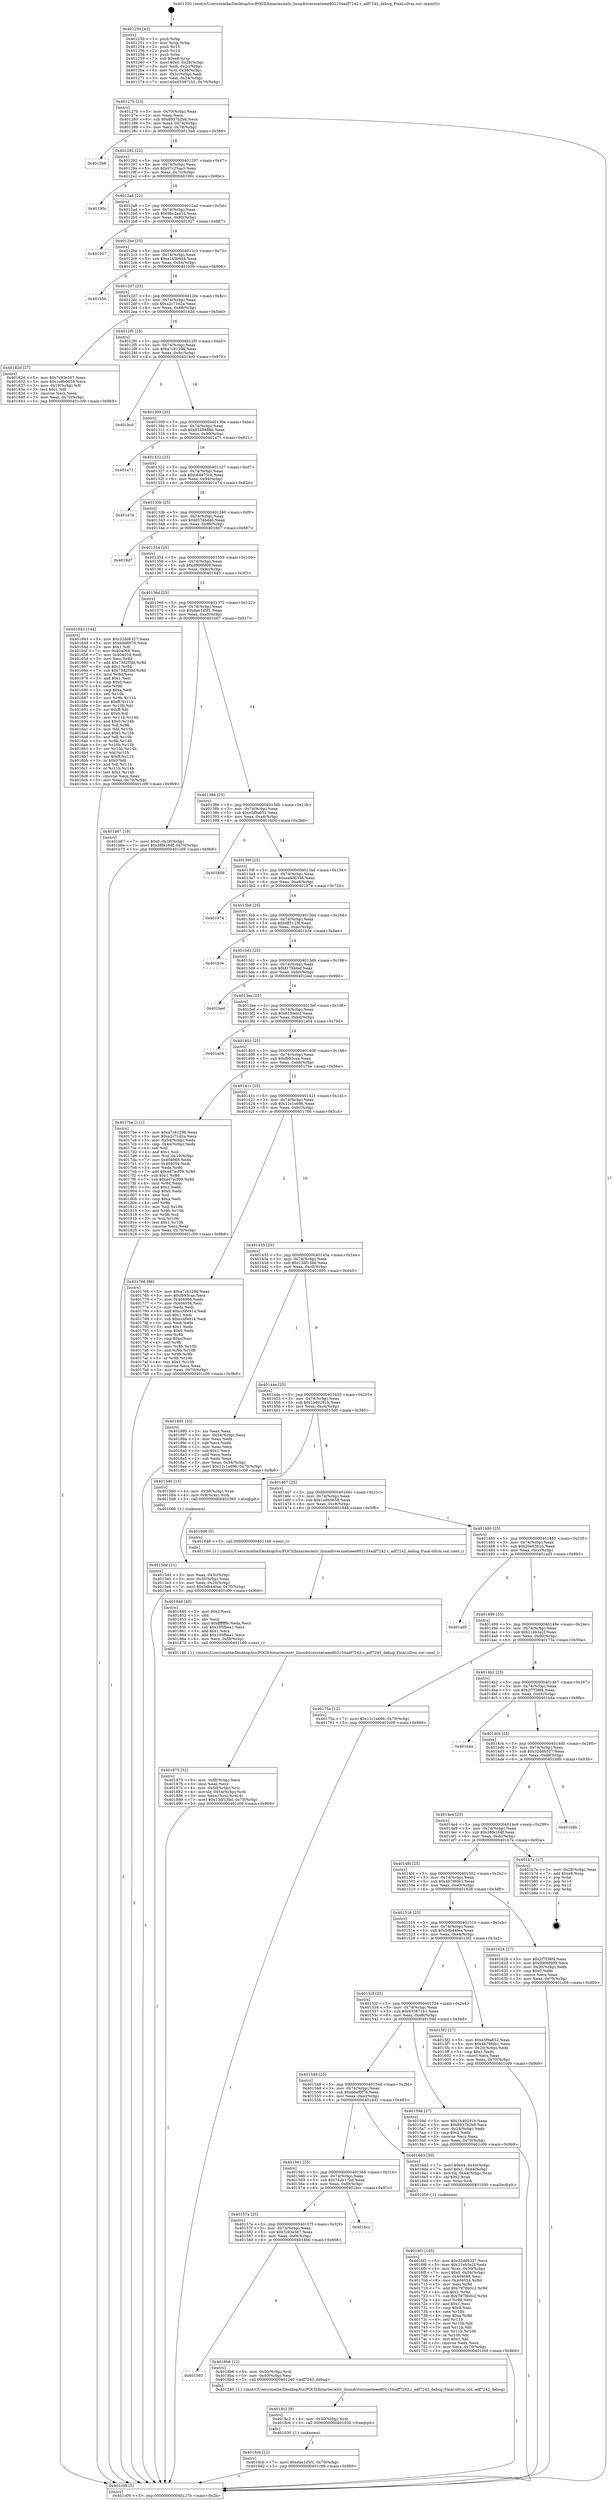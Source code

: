 digraph "0x401250" {
  label = "0x401250 (/mnt/c/Users/mathe/Desktop/tcc/POCII/binaries/extr_linuxdriversnetieee802154adf7242.c_adf7242_debug_Final-ollvm.out::main(0))"
  labelloc = "t"
  node[shape=record]

  Entry [label="",width=0.3,height=0.3,shape=circle,fillcolor=black,style=filled]
  "0x40127b" [label="{
     0x40127b [23]\l
     | [instrs]\l
     &nbsp;&nbsp;0x40127b \<+3\>: mov -0x70(%rbp),%eax\l
     &nbsp;&nbsp;0x40127e \<+2\>: mov %eax,%ecx\l
     &nbsp;&nbsp;0x401280 \<+6\>: sub $0x8937b2b8,%ecx\l
     &nbsp;&nbsp;0x401286 \<+3\>: mov %eax,-0x74(%rbp)\l
     &nbsp;&nbsp;0x401289 \<+3\>: mov %ecx,-0x78(%rbp)\l
     &nbsp;&nbsp;0x40128c \<+6\>: je 00000000004015b8 \<main+0x368\>\l
  }"]
  "0x4015b8" [label="{
     0x4015b8\l
  }", style=dashed]
  "0x401292" [label="{
     0x401292 [22]\l
     | [instrs]\l
     &nbsp;&nbsp;0x401292 \<+5\>: jmp 0000000000401297 \<main+0x47\>\l
     &nbsp;&nbsp;0x401297 \<+3\>: mov -0x74(%rbp),%eax\l
     &nbsp;&nbsp;0x40129a \<+5\>: sub $0x97c25aa3,%eax\l
     &nbsp;&nbsp;0x40129f \<+3\>: mov %eax,-0x7c(%rbp)\l
     &nbsp;&nbsp;0x4012a2 \<+6\>: je 000000000040190c \<main+0x6bc\>\l
  }"]
  Exit [label="",width=0.3,height=0.3,shape=circle,fillcolor=black,style=filled,peripheries=2]
  "0x40190c" [label="{
     0x40190c\l
  }", style=dashed]
  "0x4012a8" [label="{
     0x4012a8 [22]\l
     | [instrs]\l
     &nbsp;&nbsp;0x4012a8 \<+5\>: jmp 00000000004012ad \<main+0x5d\>\l
     &nbsp;&nbsp;0x4012ad \<+3\>: mov -0x74(%rbp),%eax\l
     &nbsp;&nbsp;0x4012b0 \<+5\>: sub $0x9bc2ad1d,%eax\l
     &nbsp;&nbsp;0x4012b5 \<+3\>: mov %eax,-0x80(%rbp)\l
     &nbsp;&nbsp;0x4012b8 \<+6\>: je 0000000000401927 \<main+0x6d7\>\l
  }"]
  "0x4018cb" [label="{
     0x4018cb [12]\l
     | [instrs]\l
     &nbsp;&nbsp;0x4018cb \<+7\>: movl $0xdae1d5f1,-0x70(%rbp)\l
     &nbsp;&nbsp;0x4018d2 \<+5\>: jmp 0000000000401c09 \<main+0x9b9\>\l
  }"]
  "0x401927" [label="{
     0x401927\l
  }", style=dashed]
  "0x4012be" [label="{
     0x4012be [25]\l
     | [instrs]\l
     &nbsp;&nbsp;0x4012be \<+5\>: jmp 00000000004012c3 \<main+0x73\>\l
     &nbsp;&nbsp;0x4012c3 \<+3\>: mov -0x74(%rbp),%eax\l
     &nbsp;&nbsp;0x4012c6 \<+5\>: sub $0xa140b6d4,%eax\l
     &nbsp;&nbsp;0x4012cb \<+6\>: mov %eax,-0x84(%rbp)\l
     &nbsp;&nbsp;0x4012d1 \<+6\>: je 0000000000401b56 \<main+0x906\>\l
  }"]
  "0x4018c2" [label="{
     0x4018c2 [9]\l
     | [instrs]\l
     &nbsp;&nbsp;0x4018c2 \<+4\>: mov -0x50(%rbp),%rdi\l
     &nbsp;&nbsp;0x4018c6 \<+5\>: call 0000000000401030 \<free@plt\>\l
     | [calls]\l
     &nbsp;&nbsp;0x401030 \{1\} (unknown)\l
  }"]
  "0x401b56" [label="{
     0x401b56\l
  }", style=dashed]
  "0x4012d7" [label="{
     0x4012d7 [25]\l
     | [instrs]\l
     &nbsp;&nbsp;0x4012d7 \<+5\>: jmp 00000000004012dc \<main+0x8c\>\l
     &nbsp;&nbsp;0x4012dc \<+3\>: mov -0x74(%rbp),%eax\l
     &nbsp;&nbsp;0x4012df \<+5\>: sub $0xa2c71d2a,%eax\l
     &nbsp;&nbsp;0x4012e4 \<+6\>: mov %eax,-0x88(%rbp)\l
     &nbsp;&nbsp;0x4012ea \<+6\>: je 000000000040182d \<main+0x5dd\>\l
  }"]
  "0x401593" [label="{
     0x401593\l
  }", style=dashed]
  "0x40182d" [label="{
     0x40182d [27]\l
     | [instrs]\l
     &nbsp;&nbsp;0x40182d \<+5\>: mov $0x7c93e567,%eax\l
     &nbsp;&nbsp;0x401832 \<+5\>: mov $0x1e8b0658,%ecx\l
     &nbsp;&nbsp;0x401837 \<+3\>: mov -0x19(%rbp),%dl\l
     &nbsp;&nbsp;0x40183a \<+3\>: test $0x1,%dl\l
     &nbsp;&nbsp;0x40183d \<+3\>: cmovne %ecx,%eax\l
     &nbsp;&nbsp;0x401840 \<+3\>: mov %eax,-0x70(%rbp)\l
     &nbsp;&nbsp;0x401843 \<+5\>: jmp 0000000000401c09 \<main+0x9b9\>\l
  }"]
  "0x4012f0" [label="{
     0x4012f0 [25]\l
     | [instrs]\l
     &nbsp;&nbsp;0x4012f0 \<+5\>: jmp 00000000004012f5 \<main+0xa5\>\l
     &nbsp;&nbsp;0x4012f5 \<+3\>: mov -0x74(%rbp),%eax\l
     &nbsp;&nbsp;0x4012f8 \<+5\>: sub $0xa7c81296,%eax\l
     &nbsp;&nbsp;0x4012fd \<+6\>: mov %eax,-0x8c(%rbp)\l
     &nbsp;&nbsp;0x401303 \<+6\>: je 0000000000401bc0 \<main+0x970\>\l
  }"]
  "0x4018b6" [label="{
     0x4018b6 [12]\l
     | [instrs]\l
     &nbsp;&nbsp;0x4018b6 \<+4\>: mov -0x50(%rbp),%rdi\l
     &nbsp;&nbsp;0x4018ba \<+3\>: mov -0x40(%rbp),%esi\l
     &nbsp;&nbsp;0x4018bd \<+5\>: call 0000000000401240 \<adf7242_debug\>\l
     | [calls]\l
     &nbsp;&nbsp;0x401240 \{1\} (/mnt/c/Users/mathe/Desktop/tcc/POCII/binaries/extr_linuxdriversnetieee802154adf7242.c_adf7242_debug_Final-ollvm.out::adf7242_debug)\l
  }"]
  "0x401bc0" [label="{
     0x401bc0\l
  }", style=dashed]
  "0x401309" [label="{
     0x401309 [25]\l
     | [instrs]\l
     &nbsp;&nbsp;0x401309 \<+5\>: jmp 000000000040130e \<main+0xbe\>\l
     &nbsp;&nbsp;0x40130e \<+3\>: mov -0x74(%rbp),%eax\l
     &nbsp;&nbsp;0x401311 \<+5\>: sub $0xb348986b,%eax\l
     &nbsp;&nbsp;0x401316 \<+6\>: mov %eax,-0x90(%rbp)\l
     &nbsp;&nbsp;0x40131c \<+6\>: je 0000000000401a71 \<main+0x821\>\l
  }"]
  "0x40157a" [label="{
     0x40157a [25]\l
     | [instrs]\l
     &nbsp;&nbsp;0x40157a \<+5\>: jmp 000000000040157f \<main+0x32f\>\l
     &nbsp;&nbsp;0x40157f \<+3\>: mov -0x74(%rbp),%eax\l
     &nbsp;&nbsp;0x401582 \<+5\>: sub $0x7c93e567,%eax\l
     &nbsp;&nbsp;0x401587 \<+6\>: mov %eax,-0xf4(%rbp)\l
     &nbsp;&nbsp;0x40158d \<+6\>: je 00000000004018b6 \<main+0x666\>\l
  }"]
  "0x401a71" [label="{
     0x401a71\l
  }", style=dashed]
  "0x401322" [label="{
     0x401322 [25]\l
     | [instrs]\l
     &nbsp;&nbsp;0x401322 \<+5\>: jmp 0000000000401327 \<main+0xd7\>\l
     &nbsp;&nbsp;0x401327 \<+3\>: mov -0x74(%rbp),%eax\l
     &nbsp;&nbsp;0x40132a \<+5\>: sub $0xc64975cb,%eax\l
     &nbsp;&nbsp;0x40132f \<+6\>: mov %eax,-0x94(%rbp)\l
     &nbsp;&nbsp;0x401335 \<+6\>: je 0000000000401a7d \<main+0x82d\>\l
  }"]
  "0x401bcc" [label="{
     0x401bcc\l
  }", style=dashed]
  "0x401a7d" [label="{
     0x401a7d\l
  }", style=dashed]
  "0x40133b" [label="{
     0x40133b [25]\l
     | [instrs]\l
     &nbsp;&nbsp;0x40133b \<+5\>: jmp 0000000000401340 \<main+0xf0\>\l
     &nbsp;&nbsp;0x401340 \<+3\>: mov -0x74(%rbp),%eax\l
     &nbsp;&nbsp;0x401343 \<+5\>: sub $0xd574bd46,%eax\l
     &nbsp;&nbsp;0x401348 \<+6\>: mov %eax,-0x98(%rbp)\l
     &nbsp;&nbsp;0x40134e \<+6\>: je 00000000004018d7 \<main+0x687\>\l
  }"]
  "0x401875" [label="{
     0x401875 [32]\l
     | [instrs]\l
     &nbsp;&nbsp;0x401875 \<+6\>: mov -0xf8(%rbp),%ecx\l
     &nbsp;&nbsp;0x40187b \<+3\>: imul %eax,%ecx\l
     &nbsp;&nbsp;0x40187e \<+4\>: mov -0x50(%rbp),%rsi\l
     &nbsp;&nbsp;0x401882 \<+4\>: movslq -0x54(%rbp),%rdi\l
     &nbsp;&nbsp;0x401886 \<+3\>: mov %ecx,(%rsi,%rdi,4)\l
     &nbsp;&nbsp;0x401889 \<+7\>: movl $0x13df13bd,-0x70(%rbp)\l
     &nbsp;&nbsp;0x401890 \<+5\>: jmp 0000000000401c09 \<main+0x9b9\>\l
  }"]
  "0x4018d7" [label="{
     0x4018d7\l
  }", style=dashed]
  "0x401354" [label="{
     0x401354 [25]\l
     | [instrs]\l
     &nbsp;&nbsp;0x401354 \<+5\>: jmp 0000000000401359 \<main+0x109\>\l
     &nbsp;&nbsp;0x401359 \<+3\>: mov -0x74(%rbp),%eax\l
     &nbsp;&nbsp;0x40135c \<+5\>: sub $0xd906fd09,%eax\l
     &nbsp;&nbsp;0x401361 \<+6\>: mov %eax,-0x9c(%rbp)\l
     &nbsp;&nbsp;0x401367 \<+6\>: je 0000000000401643 \<main+0x3f3\>\l
  }"]
  "0x40184d" [label="{
     0x40184d [40]\l
     | [instrs]\l
     &nbsp;&nbsp;0x40184d \<+5\>: mov $0x2,%ecx\l
     &nbsp;&nbsp;0x401852 \<+1\>: cltd\l
     &nbsp;&nbsp;0x401853 \<+2\>: idiv %ecx\l
     &nbsp;&nbsp;0x401855 \<+6\>: imul $0xfffffffe,%edx,%ecx\l
     &nbsp;&nbsp;0x40185b \<+6\>: sub $0x105fbea1,%ecx\l
     &nbsp;&nbsp;0x401861 \<+3\>: add $0x1,%ecx\l
     &nbsp;&nbsp;0x401864 \<+6\>: add $0x105fbea1,%ecx\l
     &nbsp;&nbsp;0x40186a \<+6\>: mov %ecx,-0xf8(%rbp)\l
     &nbsp;&nbsp;0x401870 \<+5\>: call 0000000000401160 \<next_i\>\l
     | [calls]\l
     &nbsp;&nbsp;0x401160 \{1\} (/mnt/c/Users/mathe/Desktop/tcc/POCII/binaries/extr_linuxdriversnetieee802154adf7242.c_adf7242_debug_Final-ollvm.out::next_i)\l
  }"]
  "0x401643" [label="{
     0x401643 [144]\l
     | [instrs]\l
     &nbsp;&nbsp;0x401643 \<+5\>: mov $0x32dd6327,%eax\l
     &nbsp;&nbsp;0x401648 \<+5\>: mov $0x6def0f76,%ecx\l
     &nbsp;&nbsp;0x40164d \<+2\>: mov $0x1,%dl\l
     &nbsp;&nbsp;0x40164f \<+7\>: mov 0x404068,%esi\l
     &nbsp;&nbsp;0x401656 \<+7\>: mov 0x404054,%edi\l
     &nbsp;&nbsp;0x40165d \<+3\>: mov %esi,%r8d\l
     &nbsp;&nbsp;0x401660 \<+7\>: add $0x73d2f3bf,%r8d\l
     &nbsp;&nbsp;0x401667 \<+4\>: sub $0x1,%r8d\l
     &nbsp;&nbsp;0x40166b \<+7\>: sub $0x73d2f3bf,%r8d\l
     &nbsp;&nbsp;0x401672 \<+4\>: imul %r8d,%esi\l
     &nbsp;&nbsp;0x401676 \<+3\>: and $0x1,%esi\l
     &nbsp;&nbsp;0x401679 \<+3\>: cmp $0x0,%esi\l
     &nbsp;&nbsp;0x40167c \<+4\>: sete %r9b\l
     &nbsp;&nbsp;0x401680 \<+3\>: cmp $0xa,%edi\l
     &nbsp;&nbsp;0x401683 \<+4\>: setl %r10b\l
     &nbsp;&nbsp;0x401687 \<+3\>: mov %r9b,%r11b\l
     &nbsp;&nbsp;0x40168a \<+4\>: xor $0xff,%r11b\l
     &nbsp;&nbsp;0x40168e \<+3\>: mov %r10b,%bl\l
     &nbsp;&nbsp;0x401691 \<+3\>: xor $0xff,%bl\l
     &nbsp;&nbsp;0x401694 \<+3\>: xor $0x0,%dl\l
     &nbsp;&nbsp;0x401697 \<+3\>: mov %r11b,%r14b\l
     &nbsp;&nbsp;0x40169a \<+4\>: and $0x0,%r14b\l
     &nbsp;&nbsp;0x40169e \<+3\>: and %dl,%r9b\l
     &nbsp;&nbsp;0x4016a1 \<+3\>: mov %bl,%r15b\l
     &nbsp;&nbsp;0x4016a4 \<+4\>: and $0x0,%r15b\l
     &nbsp;&nbsp;0x4016a8 \<+3\>: and %dl,%r10b\l
     &nbsp;&nbsp;0x4016ab \<+3\>: or %r9b,%r14b\l
     &nbsp;&nbsp;0x4016ae \<+3\>: or %r10b,%r15b\l
     &nbsp;&nbsp;0x4016b1 \<+3\>: xor %r15b,%r14b\l
     &nbsp;&nbsp;0x4016b4 \<+3\>: or %bl,%r11b\l
     &nbsp;&nbsp;0x4016b7 \<+4\>: xor $0xff,%r11b\l
     &nbsp;&nbsp;0x4016bb \<+3\>: or $0x0,%dl\l
     &nbsp;&nbsp;0x4016be \<+3\>: and %dl,%r11b\l
     &nbsp;&nbsp;0x4016c1 \<+3\>: or %r11b,%r14b\l
     &nbsp;&nbsp;0x4016c4 \<+4\>: test $0x1,%r14b\l
     &nbsp;&nbsp;0x4016c8 \<+3\>: cmovne %ecx,%eax\l
     &nbsp;&nbsp;0x4016cb \<+3\>: mov %eax,-0x70(%rbp)\l
     &nbsp;&nbsp;0x4016ce \<+5\>: jmp 0000000000401c09 \<main+0x9b9\>\l
  }"]
  "0x40136d" [label="{
     0x40136d [25]\l
     | [instrs]\l
     &nbsp;&nbsp;0x40136d \<+5\>: jmp 0000000000401372 \<main+0x122\>\l
     &nbsp;&nbsp;0x401372 \<+3\>: mov -0x74(%rbp),%eax\l
     &nbsp;&nbsp;0x401375 \<+5\>: sub $0xdae1d5f1,%eax\l
     &nbsp;&nbsp;0x40137a \<+6\>: mov %eax,-0xa0(%rbp)\l
     &nbsp;&nbsp;0x401380 \<+6\>: je 0000000000401b67 \<main+0x917\>\l
  }"]
  "0x4016f1" [label="{
     0x4016f1 [105]\l
     | [instrs]\l
     &nbsp;&nbsp;0x4016f1 \<+5\>: mov $0x32dd6327,%ecx\l
     &nbsp;&nbsp;0x4016f6 \<+5\>: mov $0x21eb3a2f,%edx\l
     &nbsp;&nbsp;0x4016fb \<+4\>: mov %rax,-0x50(%rbp)\l
     &nbsp;&nbsp;0x4016ff \<+7\>: movl $0x0,-0x54(%rbp)\l
     &nbsp;&nbsp;0x401706 \<+7\>: mov 0x404068,%esi\l
     &nbsp;&nbsp;0x40170d \<+8\>: mov 0x404054,%r8d\l
     &nbsp;&nbsp;0x401715 \<+3\>: mov %esi,%r9d\l
     &nbsp;&nbsp;0x401718 \<+7\>: add $0x7978b0c2,%r9d\l
     &nbsp;&nbsp;0x40171f \<+4\>: sub $0x1,%r9d\l
     &nbsp;&nbsp;0x401723 \<+7\>: sub $0x7978b0c2,%r9d\l
     &nbsp;&nbsp;0x40172a \<+4\>: imul %r9d,%esi\l
     &nbsp;&nbsp;0x40172e \<+3\>: and $0x1,%esi\l
     &nbsp;&nbsp;0x401731 \<+3\>: cmp $0x0,%esi\l
     &nbsp;&nbsp;0x401734 \<+4\>: sete %r10b\l
     &nbsp;&nbsp;0x401738 \<+4\>: cmp $0xa,%r8d\l
     &nbsp;&nbsp;0x40173c \<+4\>: setl %r11b\l
     &nbsp;&nbsp;0x401740 \<+3\>: mov %r10b,%bl\l
     &nbsp;&nbsp;0x401743 \<+3\>: and %r11b,%bl\l
     &nbsp;&nbsp;0x401746 \<+3\>: xor %r11b,%r10b\l
     &nbsp;&nbsp;0x401749 \<+3\>: or %r10b,%bl\l
     &nbsp;&nbsp;0x40174c \<+3\>: test $0x1,%bl\l
     &nbsp;&nbsp;0x40174f \<+3\>: cmovne %edx,%ecx\l
     &nbsp;&nbsp;0x401752 \<+3\>: mov %ecx,-0x70(%rbp)\l
     &nbsp;&nbsp;0x401755 \<+5\>: jmp 0000000000401c09 \<main+0x9b9\>\l
  }"]
  "0x401b67" [label="{
     0x401b67 [19]\l
     | [instrs]\l
     &nbsp;&nbsp;0x401b67 \<+7\>: movl $0x0,-0x28(%rbp)\l
     &nbsp;&nbsp;0x401b6e \<+7\>: movl $0x38fe16df,-0x70(%rbp)\l
     &nbsp;&nbsp;0x401b75 \<+5\>: jmp 0000000000401c09 \<main+0x9b9\>\l
  }"]
  "0x401386" [label="{
     0x401386 [25]\l
     | [instrs]\l
     &nbsp;&nbsp;0x401386 \<+5\>: jmp 000000000040138b \<main+0x13b\>\l
     &nbsp;&nbsp;0x40138b \<+3\>: mov -0x74(%rbp),%eax\l
     &nbsp;&nbsp;0x40138e \<+5\>: sub $0xe5f9a652,%eax\l
     &nbsp;&nbsp;0x401393 \<+6\>: mov %eax,-0xa4(%rbp)\l
     &nbsp;&nbsp;0x401399 \<+6\>: je 000000000040160d \<main+0x3bd\>\l
  }"]
  "0x401561" [label="{
     0x401561 [25]\l
     | [instrs]\l
     &nbsp;&nbsp;0x401561 \<+5\>: jmp 0000000000401566 \<main+0x316\>\l
     &nbsp;&nbsp;0x401566 \<+3\>: mov -0x74(%rbp),%eax\l
     &nbsp;&nbsp;0x401569 \<+5\>: sub $0x742e17bd,%eax\l
     &nbsp;&nbsp;0x40156e \<+6\>: mov %eax,-0xf0(%rbp)\l
     &nbsp;&nbsp;0x401574 \<+6\>: je 0000000000401bcc \<main+0x97c\>\l
  }"]
  "0x40160d" [label="{
     0x40160d\l
  }", style=dashed]
  "0x40139f" [label="{
     0x40139f [25]\l
     | [instrs]\l
     &nbsp;&nbsp;0x40139f \<+5\>: jmp 00000000004013a4 \<main+0x154\>\l
     &nbsp;&nbsp;0x4013a4 \<+3\>: mov -0x74(%rbp),%eax\l
     &nbsp;&nbsp;0x4013a7 \<+5\>: sub $0xea40d336,%eax\l
     &nbsp;&nbsp;0x4013ac \<+6\>: mov %eax,-0xa8(%rbp)\l
     &nbsp;&nbsp;0x4013b2 \<+6\>: je 0000000000401974 \<main+0x724\>\l
  }"]
  "0x4016d3" [label="{
     0x4016d3 [30]\l
     | [instrs]\l
     &nbsp;&nbsp;0x4016d3 \<+7\>: movl $0x64,-0x40(%rbp)\l
     &nbsp;&nbsp;0x4016da \<+7\>: movl $0x1,-0x44(%rbp)\l
     &nbsp;&nbsp;0x4016e1 \<+4\>: movslq -0x44(%rbp),%rax\l
     &nbsp;&nbsp;0x4016e5 \<+4\>: shl $0x2,%rax\l
     &nbsp;&nbsp;0x4016e9 \<+3\>: mov %rax,%rdi\l
     &nbsp;&nbsp;0x4016ec \<+5\>: call 0000000000401050 \<malloc@plt\>\l
     | [calls]\l
     &nbsp;&nbsp;0x401050 \{1\} (unknown)\l
  }"]
  "0x401974" [label="{
     0x401974\l
  }", style=dashed]
  "0x4013b8" [label="{
     0x4013b8 [25]\l
     | [instrs]\l
     &nbsp;&nbsp;0x4013b8 \<+5\>: jmp 00000000004013bd \<main+0x16d\>\l
     &nbsp;&nbsp;0x4013bd \<+3\>: mov -0x74(%rbp),%eax\l
     &nbsp;&nbsp;0x4013c0 \<+5\>: sub $0xeff3123f,%eax\l
     &nbsp;&nbsp;0x4013c5 \<+6\>: mov %eax,-0xac(%rbp)\l
     &nbsp;&nbsp;0x4013cb \<+6\>: je 0000000000401b3e \<main+0x8ee\>\l
  }"]
  "0x4015dd" [label="{
     0x4015dd [21]\l
     | [instrs]\l
     &nbsp;&nbsp;0x4015dd \<+3\>: mov %eax,-0x3c(%rbp)\l
     &nbsp;&nbsp;0x4015e0 \<+3\>: mov -0x3c(%rbp),%eax\l
     &nbsp;&nbsp;0x4015e3 \<+3\>: mov %eax,-0x20(%rbp)\l
     &nbsp;&nbsp;0x4015e6 \<+7\>: movl $0x5db44fea,-0x70(%rbp)\l
     &nbsp;&nbsp;0x4015ed \<+5\>: jmp 0000000000401c09 \<main+0x9b9\>\l
  }"]
  "0x401b3e" [label="{
     0x401b3e\l
  }", style=dashed]
  "0x4013d1" [label="{
     0x4013d1 [25]\l
     | [instrs]\l
     &nbsp;&nbsp;0x4013d1 \<+5\>: jmp 00000000004013d6 \<main+0x186\>\l
     &nbsp;&nbsp;0x4013d6 \<+3\>: mov -0x74(%rbp),%eax\l
     &nbsp;&nbsp;0x4013d9 \<+5\>: sub $0xf17946ef,%eax\l
     &nbsp;&nbsp;0x4013de \<+6\>: mov %eax,-0xb0(%rbp)\l
     &nbsp;&nbsp;0x4013e4 \<+6\>: je 0000000000401bed \<main+0x99d\>\l
  }"]
  "0x401250" [label="{
     0x401250 [43]\l
     | [instrs]\l
     &nbsp;&nbsp;0x401250 \<+1\>: push %rbp\l
     &nbsp;&nbsp;0x401251 \<+3\>: mov %rsp,%rbp\l
     &nbsp;&nbsp;0x401254 \<+2\>: push %r15\l
     &nbsp;&nbsp;0x401256 \<+2\>: push %r14\l
     &nbsp;&nbsp;0x401258 \<+1\>: push %rbx\l
     &nbsp;&nbsp;0x401259 \<+7\>: sub $0xe8,%rsp\l
     &nbsp;&nbsp;0x401260 \<+7\>: movl $0x0,-0x28(%rbp)\l
     &nbsp;&nbsp;0x401267 \<+3\>: mov %edi,-0x2c(%rbp)\l
     &nbsp;&nbsp;0x40126a \<+4\>: mov %rsi,-0x38(%rbp)\l
     &nbsp;&nbsp;0x40126e \<+3\>: mov -0x2c(%rbp),%edi\l
     &nbsp;&nbsp;0x401271 \<+3\>: mov %edi,-0x24(%rbp)\l
     &nbsp;&nbsp;0x401274 \<+7\>: movl $0x653871b1,-0x70(%rbp)\l
  }"]
  "0x401bed" [label="{
     0x401bed\l
  }", style=dashed]
  "0x4013ea" [label="{
     0x4013ea [25]\l
     | [instrs]\l
     &nbsp;&nbsp;0x4013ea \<+5\>: jmp 00000000004013ef \<main+0x19f\>\l
     &nbsp;&nbsp;0x4013ef \<+3\>: mov -0x74(%rbp),%eax\l
     &nbsp;&nbsp;0x4013f2 \<+5\>: sub $0x615bdcd,%eax\l
     &nbsp;&nbsp;0x4013f7 \<+6\>: mov %eax,-0xb4(%rbp)\l
     &nbsp;&nbsp;0x4013fd \<+6\>: je 0000000000401a04 \<main+0x7b4\>\l
  }"]
  "0x401c09" [label="{
     0x401c09 [5]\l
     | [instrs]\l
     &nbsp;&nbsp;0x401c09 \<+5\>: jmp 000000000040127b \<main+0x2b\>\l
  }"]
  "0x401a04" [label="{
     0x401a04\l
  }", style=dashed]
  "0x401403" [label="{
     0x401403 [25]\l
     | [instrs]\l
     &nbsp;&nbsp;0x401403 \<+5\>: jmp 0000000000401408 \<main+0x1b8\>\l
     &nbsp;&nbsp;0x401408 \<+3\>: mov -0x74(%rbp),%eax\l
     &nbsp;&nbsp;0x40140b \<+5\>: sub $0xfb93caa,%eax\l
     &nbsp;&nbsp;0x401410 \<+6\>: mov %eax,-0xb8(%rbp)\l
     &nbsp;&nbsp;0x401416 \<+6\>: je 00000000004017be \<main+0x56e\>\l
  }"]
  "0x401548" [label="{
     0x401548 [25]\l
     | [instrs]\l
     &nbsp;&nbsp;0x401548 \<+5\>: jmp 000000000040154d \<main+0x2fd\>\l
     &nbsp;&nbsp;0x40154d \<+3\>: mov -0x74(%rbp),%eax\l
     &nbsp;&nbsp;0x401550 \<+5\>: sub $0x6def0f76,%eax\l
     &nbsp;&nbsp;0x401555 \<+6\>: mov %eax,-0xec(%rbp)\l
     &nbsp;&nbsp;0x40155b \<+6\>: je 00000000004016d3 \<main+0x483\>\l
  }"]
  "0x4017be" [label="{
     0x4017be [111]\l
     | [instrs]\l
     &nbsp;&nbsp;0x4017be \<+5\>: mov $0xa7c81296,%eax\l
     &nbsp;&nbsp;0x4017c3 \<+5\>: mov $0xa2c71d2a,%ecx\l
     &nbsp;&nbsp;0x4017c8 \<+3\>: mov -0x54(%rbp),%edx\l
     &nbsp;&nbsp;0x4017cb \<+3\>: cmp -0x44(%rbp),%edx\l
     &nbsp;&nbsp;0x4017ce \<+4\>: setl %sil\l
     &nbsp;&nbsp;0x4017d2 \<+4\>: and $0x1,%sil\l
     &nbsp;&nbsp;0x4017d6 \<+4\>: mov %sil,-0x19(%rbp)\l
     &nbsp;&nbsp;0x4017da \<+7\>: mov 0x404068,%edx\l
     &nbsp;&nbsp;0x4017e1 \<+7\>: mov 0x404054,%edi\l
     &nbsp;&nbsp;0x4017e8 \<+3\>: mov %edx,%r8d\l
     &nbsp;&nbsp;0x4017eb \<+7\>: add $0xad7acf09,%r8d\l
     &nbsp;&nbsp;0x4017f2 \<+4\>: sub $0x1,%r8d\l
     &nbsp;&nbsp;0x4017f6 \<+7\>: sub $0xad7acf09,%r8d\l
     &nbsp;&nbsp;0x4017fd \<+4\>: imul %r8d,%edx\l
     &nbsp;&nbsp;0x401801 \<+3\>: and $0x1,%edx\l
     &nbsp;&nbsp;0x401804 \<+3\>: cmp $0x0,%edx\l
     &nbsp;&nbsp;0x401807 \<+4\>: sete %sil\l
     &nbsp;&nbsp;0x40180b \<+3\>: cmp $0xa,%edi\l
     &nbsp;&nbsp;0x40180e \<+4\>: setl %r9b\l
     &nbsp;&nbsp;0x401812 \<+3\>: mov %sil,%r10b\l
     &nbsp;&nbsp;0x401815 \<+3\>: and %r9b,%r10b\l
     &nbsp;&nbsp;0x401818 \<+3\>: xor %r9b,%sil\l
     &nbsp;&nbsp;0x40181b \<+3\>: or %sil,%r10b\l
     &nbsp;&nbsp;0x40181e \<+4\>: test $0x1,%r10b\l
     &nbsp;&nbsp;0x401822 \<+3\>: cmovne %ecx,%eax\l
     &nbsp;&nbsp;0x401825 \<+3\>: mov %eax,-0x70(%rbp)\l
     &nbsp;&nbsp;0x401828 \<+5\>: jmp 0000000000401c09 \<main+0x9b9\>\l
  }"]
  "0x40141c" [label="{
     0x40141c [25]\l
     | [instrs]\l
     &nbsp;&nbsp;0x40141c \<+5\>: jmp 0000000000401421 \<main+0x1d1\>\l
     &nbsp;&nbsp;0x401421 \<+3\>: mov -0x74(%rbp),%eax\l
     &nbsp;&nbsp;0x401424 \<+5\>: sub $0x12c1a696,%eax\l
     &nbsp;&nbsp;0x401429 \<+6\>: mov %eax,-0xbc(%rbp)\l
     &nbsp;&nbsp;0x40142f \<+6\>: je 0000000000401766 \<main+0x516\>\l
  }"]
  "0x40159d" [label="{
     0x40159d [27]\l
     | [instrs]\l
     &nbsp;&nbsp;0x40159d \<+5\>: mov $0x1b40291b,%eax\l
     &nbsp;&nbsp;0x4015a2 \<+5\>: mov $0x8937b2b8,%ecx\l
     &nbsp;&nbsp;0x4015a7 \<+3\>: mov -0x24(%rbp),%edx\l
     &nbsp;&nbsp;0x4015aa \<+3\>: cmp $0x2,%edx\l
     &nbsp;&nbsp;0x4015ad \<+3\>: cmovne %ecx,%eax\l
     &nbsp;&nbsp;0x4015b0 \<+3\>: mov %eax,-0x70(%rbp)\l
     &nbsp;&nbsp;0x4015b3 \<+5\>: jmp 0000000000401c09 \<main+0x9b9\>\l
  }"]
  "0x401766" [label="{
     0x401766 [88]\l
     | [instrs]\l
     &nbsp;&nbsp;0x401766 \<+5\>: mov $0xa7c81296,%eax\l
     &nbsp;&nbsp;0x40176b \<+5\>: mov $0xfb93caa,%ecx\l
     &nbsp;&nbsp;0x401770 \<+7\>: mov 0x404068,%edx\l
     &nbsp;&nbsp;0x401777 \<+7\>: mov 0x404054,%esi\l
     &nbsp;&nbsp;0x40177e \<+2\>: mov %edx,%edi\l
     &nbsp;&nbsp;0x401780 \<+6\>: add $0xcc0fe914,%edi\l
     &nbsp;&nbsp;0x401786 \<+3\>: sub $0x1,%edi\l
     &nbsp;&nbsp;0x401789 \<+6\>: sub $0xcc0fe914,%edi\l
     &nbsp;&nbsp;0x40178f \<+3\>: imul %edi,%edx\l
     &nbsp;&nbsp;0x401792 \<+3\>: and $0x1,%edx\l
     &nbsp;&nbsp;0x401795 \<+3\>: cmp $0x0,%edx\l
     &nbsp;&nbsp;0x401798 \<+4\>: sete %r8b\l
     &nbsp;&nbsp;0x40179c \<+3\>: cmp $0xa,%esi\l
     &nbsp;&nbsp;0x40179f \<+4\>: setl %r9b\l
     &nbsp;&nbsp;0x4017a3 \<+3\>: mov %r8b,%r10b\l
     &nbsp;&nbsp;0x4017a6 \<+3\>: and %r9b,%r10b\l
     &nbsp;&nbsp;0x4017a9 \<+3\>: xor %r9b,%r8b\l
     &nbsp;&nbsp;0x4017ac \<+3\>: or %r8b,%r10b\l
     &nbsp;&nbsp;0x4017af \<+4\>: test $0x1,%r10b\l
     &nbsp;&nbsp;0x4017b3 \<+3\>: cmovne %ecx,%eax\l
     &nbsp;&nbsp;0x4017b6 \<+3\>: mov %eax,-0x70(%rbp)\l
     &nbsp;&nbsp;0x4017b9 \<+5\>: jmp 0000000000401c09 \<main+0x9b9\>\l
  }"]
  "0x401435" [label="{
     0x401435 [25]\l
     | [instrs]\l
     &nbsp;&nbsp;0x401435 \<+5\>: jmp 000000000040143a \<main+0x1ea\>\l
     &nbsp;&nbsp;0x40143a \<+3\>: mov -0x74(%rbp),%eax\l
     &nbsp;&nbsp;0x40143d \<+5\>: sub $0x13df13bd,%eax\l
     &nbsp;&nbsp;0x401442 \<+6\>: mov %eax,-0xc0(%rbp)\l
     &nbsp;&nbsp;0x401448 \<+6\>: je 0000000000401895 \<main+0x645\>\l
  }"]
  "0x40152f" [label="{
     0x40152f [25]\l
     | [instrs]\l
     &nbsp;&nbsp;0x40152f \<+5\>: jmp 0000000000401534 \<main+0x2e4\>\l
     &nbsp;&nbsp;0x401534 \<+3\>: mov -0x74(%rbp),%eax\l
     &nbsp;&nbsp;0x401537 \<+5\>: sub $0x653871b1,%eax\l
     &nbsp;&nbsp;0x40153c \<+6\>: mov %eax,-0xe8(%rbp)\l
     &nbsp;&nbsp;0x401542 \<+6\>: je 000000000040159d \<main+0x34d\>\l
  }"]
  "0x401895" [label="{
     0x401895 [33]\l
     | [instrs]\l
     &nbsp;&nbsp;0x401895 \<+2\>: xor %eax,%eax\l
     &nbsp;&nbsp;0x401897 \<+3\>: mov -0x54(%rbp),%ecx\l
     &nbsp;&nbsp;0x40189a \<+2\>: mov %eax,%edx\l
     &nbsp;&nbsp;0x40189c \<+2\>: sub %ecx,%edx\l
     &nbsp;&nbsp;0x40189e \<+2\>: mov %eax,%ecx\l
     &nbsp;&nbsp;0x4018a0 \<+3\>: sub $0x1,%ecx\l
     &nbsp;&nbsp;0x4018a3 \<+2\>: add %ecx,%edx\l
     &nbsp;&nbsp;0x4018a5 \<+2\>: sub %edx,%eax\l
     &nbsp;&nbsp;0x4018a7 \<+3\>: mov %eax,-0x54(%rbp)\l
     &nbsp;&nbsp;0x4018aa \<+7\>: movl $0x12c1a696,-0x70(%rbp)\l
     &nbsp;&nbsp;0x4018b1 \<+5\>: jmp 0000000000401c09 \<main+0x9b9\>\l
  }"]
  "0x40144e" [label="{
     0x40144e [25]\l
     | [instrs]\l
     &nbsp;&nbsp;0x40144e \<+5\>: jmp 0000000000401453 \<main+0x203\>\l
     &nbsp;&nbsp;0x401453 \<+3\>: mov -0x74(%rbp),%eax\l
     &nbsp;&nbsp;0x401456 \<+5\>: sub $0x1b40291b,%eax\l
     &nbsp;&nbsp;0x40145b \<+6\>: mov %eax,-0xc4(%rbp)\l
     &nbsp;&nbsp;0x401461 \<+6\>: je 00000000004015d0 \<main+0x380\>\l
  }"]
  "0x4015f2" [label="{
     0x4015f2 [27]\l
     | [instrs]\l
     &nbsp;&nbsp;0x4015f2 \<+5\>: mov $0xe5f9a652,%eax\l
     &nbsp;&nbsp;0x4015f7 \<+5\>: mov $0x4b79fdb1,%ecx\l
     &nbsp;&nbsp;0x4015fc \<+3\>: mov -0x20(%rbp),%edx\l
     &nbsp;&nbsp;0x4015ff \<+3\>: cmp $0x1,%edx\l
     &nbsp;&nbsp;0x401602 \<+3\>: cmovl %ecx,%eax\l
     &nbsp;&nbsp;0x401605 \<+3\>: mov %eax,-0x70(%rbp)\l
     &nbsp;&nbsp;0x401608 \<+5\>: jmp 0000000000401c09 \<main+0x9b9\>\l
  }"]
  "0x4015d0" [label="{
     0x4015d0 [13]\l
     | [instrs]\l
     &nbsp;&nbsp;0x4015d0 \<+4\>: mov -0x38(%rbp),%rax\l
     &nbsp;&nbsp;0x4015d4 \<+4\>: mov 0x8(%rax),%rdi\l
     &nbsp;&nbsp;0x4015d8 \<+5\>: call 0000000000401060 \<atoi@plt\>\l
     | [calls]\l
     &nbsp;&nbsp;0x401060 \{1\} (unknown)\l
  }"]
  "0x401467" [label="{
     0x401467 [25]\l
     | [instrs]\l
     &nbsp;&nbsp;0x401467 \<+5\>: jmp 000000000040146c \<main+0x21c\>\l
     &nbsp;&nbsp;0x40146c \<+3\>: mov -0x74(%rbp),%eax\l
     &nbsp;&nbsp;0x40146f \<+5\>: sub $0x1e8b0658,%eax\l
     &nbsp;&nbsp;0x401474 \<+6\>: mov %eax,-0xc8(%rbp)\l
     &nbsp;&nbsp;0x40147a \<+6\>: je 0000000000401848 \<main+0x5f8\>\l
  }"]
  "0x401516" [label="{
     0x401516 [25]\l
     | [instrs]\l
     &nbsp;&nbsp;0x401516 \<+5\>: jmp 000000000040151b \<main+0x2cb\>\l
     &nbsp;&nbsp;0x40151b \<+3\>: mov -0x74(%rbp),%eax\l
     &nbsp;&nbsp;0x40151e \<+5\>: sub $0x5db44fea,%eax\l
     &nbsp;&nbsp;0x401523 \<+6\>: mov %eax,-0xe4(%rbp)\l
     &nbsp;&nbsp;0x401529 \<+6\>: je 00000000004015f2 \<main+0x3a2\>\l
  }"]
  "0x401848" [label="{
     0x401848 [5]\l
     | [instrs]\l
     &nbsp;&nbsp;0x401848 \<+5\>: call 0000000000401160 \<next_i\>\l
     | [calls]\l
     &nbsp;&nbsp;0x401160 \{1\} (/mnt/c/Users/mathe/Desktop/tcc/POCII/binaries/extr_linuxdriversnetieee802154adf7242.c_adf7242_debug_Final-ollvm.out::next_i)\l
  }"]
  "0x401480" [label="{
     0x401480 [25]\l
     | [instrs]\l
     &nbsp;&nbsp;0x401480 \<+5\>: jmp 0000000000401485 \<main+0x235\>\l
     &nbsp;&nbsp;0x401485 \<+3\>: mov -0x74(%rbp),%eax\l
     &nbsp;&nbsp;0x401488 \<+5\>: sub $0x20e03610,%eax\l
     &nbsp;&nbsp;0x40148d \<+6\>: mov %eax,-0xcc(%rbp)\l
     &nbsp;&nbsp;0x401493 \<+6\>: je 0000000000401ad5 \<main+0x885\>\l
  }"]
  "0x401628" [label="{
     0x401628 [27]\l
     | [instrs]\l
     &nbsp;&nbsp;0x401628 \<+5\>: mov $0x2f7f38f4,%eax\l
     &nbsp;&nbsp;0x40162d \<+5\>: mov $0xd906fd09,%ecx\l
     &nbsp;&nbsp;0x401632 \<+3\>: mov -0x20(%rbp),%edx\l
     &nbsp;&nbsp;0x401635 \<+3\>: cmp $0x0,%edx\l
     &nbsp;&nbsp;0x401638 \<+3\>: cmove %ecx,%eax\l
     &nbsp;&nbsp;0x40163b \<+3\>: mov %eax,-0x70(%rbp)\l
     &nbsp;&nbsp;0x40163e \<+5\>: jmp 0000000000401c09 \<main+0x9b9\>\l
  }"]
  "0x401ad5" [label="{
     0x401ad5\l
  }", style=dashed]
  "0x401499" [label="{
     0x401499 [25]\l
     | [instrs]\l
     &nbsp;&nbsp;0x401499 \<+5\>: jmp 000000000040149e \<main+0x24e\>\l
     &nbsp;&nbsp;0x40149e \<+3\>: mov -0x74(%rbp),%eax\l
     &nbsp;&nbsp;0x4014a1 \<+5\>: sub $0x21eb3a2f,%eax\l
     &nbsp;&nbsp;0x4014a6 \<+6\>: mov %eax,-0xd0(%rbp)\l
     &nbsp;&nbsp;0x4014ac \<+6\>: je 000000000040175a \<main+0x50a\>\l
  }"]
  "0x4014fd" [label="{
     0x4014fd [25]\l
     | [instrs]\l
     &nbsp;&nbsp;0x4014fd \<+5\>: jmp 0000000000401502 \<main+0x2b2\>\l
     &nbsp;&nbsp;0x401502 \<+3\>: mov -0x74(%rbp),%eax\l
     &nbsp;&nbsp;0x401505 \<+5\>: sub $0x4b79fdb1,%eax\l
     &nbsp;&nbsp;0x40150a \<+6\>: mov %eax,-0xe0(%rbp)\l
     &nbsp;&nbsp;0x401510 \<+6\>: je 0000000000401628 \<main+0x3d8\>\l
  }"]
  "0x40175a" [label="{
     0x40175a [12]\l
     | [instrs]\l
     &nbsp;&nbsp;0x40175a \<+7\>: movl $0x12c1a696,-0x70(%rbp)\l
     &nbsp;&nbsp;0x401761 \<+5\>: jmp 0000000000401c09 \<main+0x9b9\>\l
  }"]
  "0x4014b2" [label="{
     0x4014b2 [25]\l
     | [instrs]\l
     &nbsp;&nbsp;0x4014b2 \<+5\>: jmp 00000000004014b7 \<main+0x267\>\l
     &nbsp;&nbsp;0x4014b7 \<+3\>: mov -0x74(%rbp),%eax\l
     &nbsp;&nbsp;0x4014ba \<+5\>: sub $0x2f7f38f4,%eax\l
     &nbsp;&nbsp;0x4014bf \<+6\>: mov %eax,-0xd4(%rbp)\l
     &nbsp;&nbsp;0x4014c5 \<+6\>: je 0000000000401b4a \<main+0x8fa\>\l
  }"]
  "0x401b7a" [label="{
     0x401b7a [17]\l
     | [instrs]\l
     &nbsp;&nbsp;0x401b7a \<+3\>: mov -0x28(%rbp),%eax\l
     &nbsp;&nbsp;0x401b7d \<+7\>: add $0xe8,%rsp\l
     &nbsp;&nbsp;0x401b84 \<+1\>: pop %rbx\l
     &nbsp;&nbsp;0x401b85 \<+2\>: pop %r14\l
     &nbsp;&nbsp;0x401b87 \<+2\>: pop %r15\l
     &nbsp;&nbsp;0x401b89 \<+1\>: pop %rbp\l
     &nbsp;&nbsp;0x401b8a \<+1\>: ret\l
  }"]
  "0x401b4a" [label="{
     0x401b4a\l
  }", style=dashed]
  "0x4014cb" [label="{
     0x4014cb [25]\l
     | [instrs]\l
     &nbsp;&nbsp;0x4014cb \<+5\>: jmp 00000000004014d0 \<main+0x280\>\l
     &nbsp;&nbsp;0x4014d0 \<+3\>: mov -0x74(%rbp),%eax\l
     &nbsp;&nbsp;0x4014d3 \<+5\>: sub $0x32dd6327,%eax\l
     &nbsp;&nbsp;0x4014d8 \<+6\>: mov %eax,-0xd8(%rbp)\l
     &nbsp;&nbsp;0x4014de \<+6\>: je 0000000000401b8b \<main+0x93b\>\l
  }"]
  "0x4014e4" [label="{
     0x4014e4 [25]\l
     | [instrs]\l
     &nbsp;&nbsp;0x4014e4 \<+5\>: jmp 00000000004014e9 \<main+0x299\>\l
     &nbsp;&nbsp;0x4014e9 \<+3\>: mov -0x74(%rbp),%eax\l
     &nbsp;&nbsp;0x4014ec \<+5\>: sub $0x38fe16df,%eax\l
     &nbsp;&nbsp;0x4014f1 \<+6\>: mov %eax,-0xdc(%rbp)\l
     &nbsp;&nbsp;0x4014f7 \<+6\>: je 0000000000401b7a \<main+0x92a\>\l
  }"]
  "0x401b8b" [label="{
     0x401b8b\l
  }", style=dashed]
  Entry -> "0x401250" [label=" 1"]
  "0x40127b" -> "0x4015b8" [label=" 0"]
  "0x40127b" -> "0x401292" [label=" 18"]
  "0x401b7a" -> Exit [label=" 1"]
  "0x401292" -> "0x40190c" [label=" 0"]
  "0x401292" -> "0x4012a8" [label=" 18"]
  "0x401b67" -> "0x401c09" [label=" 1"]
  "0x4012a8" -> "0x401927" [label=" 0"]
  "0x4012a8" -> "0x4012be" [label=" 18"]
  "0x4018cb" -> "0x401c09" [label=" 1"]
  "0x4012be" -> "0x401b56" [label=" 0"]
  "0x4012be" -> "0x4012d7" [label=" 18"]
  "0x4018c2" -> "0x4018cb" [label=" 1"]
  "0x4012d7" -> "0x40182d" [label=" 2"]
  "0x4012d7" -> "0x4012f0" [label=" 16"]
  "0x4018b6" -> "0x4018c2" [label=" 1"]
  "0x4012f0" -> "0x401bc0" [label=" 0"]
  "0x4012f0" -> "0x401309" [label=" 16"]
  "0x40157a" -> "0x401593" [label=" 0"]
  "0x401309" -> "0x401a71" [label=" 0"]
  "0x401309" -> "0x401322" [label=" 16"]
  "0x40157a" -> "0x4018b6" [label=" 1"]
  "0x401322" -> "0x401a7d" [label=" 0"]
  "0x401322" -> "0x40133b" [label=" 16"]
  "0x401561" -> "0x40157a" [label=" 1"]
  "0x40133b" -> "0x4018d7" [label=" 0"]
  "0x40133b" -> "0x401354" [label=" 16"]
  "0x401561" -> "0x401bcc" [label=" 0"]
  "0x401354" -> "0x401643" [label=" 1"]
  "0x401354" -> "0x40136d" [label=" 15"]
  "0x401895" -> "0x401c09" [label=" 1"]
  "0x40136d" -> "0x401b67" [label=" 1"]
  "0x40136d" -> "0x401386" [label=" 14"]
  "0x401875" -> "0x401c09" [label=" 1"]
  "0x401386" -> "0x40160d" [label=" 0"]
  "0x401386" -> "0x40139f" [label=" 14"]
  "0x40184d" -> "0x401875" [label=" 1"]
  "0x40139f" -> "0x401974" [label=" 0"]
  "0x40139f" -> "0x4013b8" [label=" 14"]
  "0x401848" -> "0x40184d" [label=" 1"]
  "0x4013b8" -> "0x401b3e" [label=" 0"]
  "0x4013b8" -> "0x4013d1" [label=" 14"]
  "0x4017be" -> "0x401c09" [label=" 2"]
  "0x4013d1" -> "0x401bed" [label=" 0"]
  "0x4013d1" -> "0x4013ea" [label=" 14"]
  "0x401766" -> "0x401c09" [label=" 2"]
  "0x4013ea" -> "0x401a04" [label=" 0"]
  "0x4013ea" -> "0x401403" [label=" 14"]
  "0x40175a" -> "0x401c09" [label=" 1"]
  "0x401403" -> "0x4017be" [label=" 2"]
  "0x401403" -> "0x40141c" [label=" 12"]
  "0x4016f1" -> "0x401c09" [label=" 1"]
  "0x40141c" -> "0x401766" [label=" 2"]
  "0x40141c" -> "0x401435" [label=" 10"]
  "0x4016d3" -> "0x4016f1" [label=" 1"]
  "0x401435" -> "0x401895" [label=" 1"]
  "0x401435" -> "0x40144e" [label=" 9"]
  "0x401548" -> "0x4016d3" [label=" 1"]
  "0x40144e" -> "0x4015d0" [label=" 1"]
  "0x40144e" -> "0x401467" [label=" 8"]
  "0x40182d" -> "0x401c09" [label=" 2"]
  "0x401467" -> "0x401848" [label=" 1"]
  "0x401467" -> "0x401480" [label=" 7"]
  "0x401628" -> "0x401c09" [label=" 1"]
  "0x401480" -> "0x401ad5" [label=" 0"]
  "0x401480" -> "0x401499" [label=" 7"]
  "0x4015f2" -> "0x401c09" [label=" 1"]
  "0x401499" -> "0x40175a" [label=" 1"]
  "0x401499" -> "0x4014b2" [label=" 6"]
  "0x4015d0" -> "0x4015dd" [label=" 1"]
  "0x4014b2" -> "0x401b4a" [label=" 0"]
  "0x4014b2" -> "0x4014cb" [label=" 6"]
  "0x401c09" -> "0x40127b" [label=" 17"]
  "0x4014cb" -> "0x401b8b" [label=" 0"]
  "0x4014cb" -> "0x4014e4" [label=" 6"]
  "0x401250" -> "0x40127b" [label=" 1"]
  "0x4014e4" -> "0x401b7a" [label=" 1"]
  "0x4014e4" -> "0x4014fd" [label=" 5"]
  "0x4015dd" -> "0x401c09" [label=" 1"]
  "0x4014fd" -> "0x401628" [label=" 1"]
  "0x4014fd" -> "0x401516" [label=" 4"]
  "0x401643" -> "0x401c09" [label=" 1"]
  "0x401516" -> "0x4015f2" [label=" 1"]
  "0x401516" -> "0x40152f" [label=" 3"]
  "0x401548" -> "0x401561" [label=" 1"]
  "0x40152f" -> "0x40159d" [label=" 1"]
  "0x40152f" -> "0x401548" [label=" 2"]
  "0x40159d" -> "0x401c09" [label=" 1"]
}
